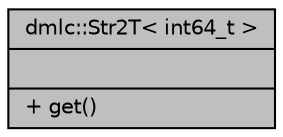 digraph "dmlc::Str2T&lt; int64_t &gt;"
{
 // LATEX_PDF_SIZE
  edge [fontname="Helvetica",fontsize="10",labelfontname="Helvetica",labelfontsize="10"];
  node [fontname="Helvetica",fontsize="10",shape=record];
  Node1 [label="{dmlc::Str2T\< int64_t \>\n||+ get()\l}",height=0.2,width=0.4,color="black", fillcolor="grey75", style="filled", fontcolor="black",tooltip="Template specialization of Str2T<> interface for signed 64-bit integer."];
}
